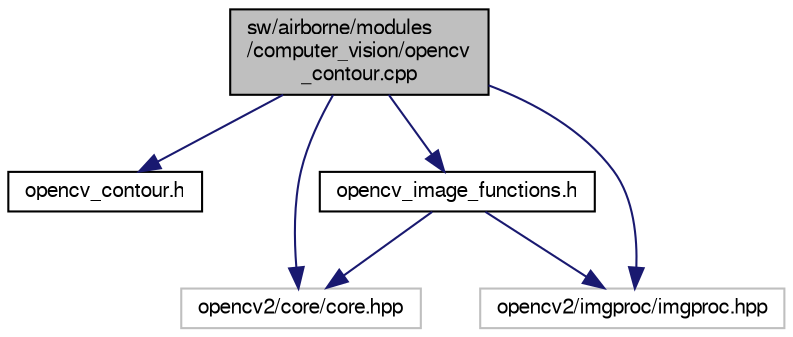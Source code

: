 digraph "sw/airborne/modules/computer_vision/opencv_contour.cpp"
{
  edge [fontname="FreeSans",fontsize="10",labelfontname="FreeSans",labelfontsize="10"];
  node [fontname="FreeSans",fontsize="10",shape=record];
  Node1 [label="sw/airborne/modules\l/computer_vision/opencv\l_contour.cpp",height=0.2,width=0.4,color="black", fillcolor="grey75", style="filled", fontcolor="black"];
  Node1 -> Node2 [color="midnightblue",fontsize="10",style="solid",fontname="FreeSans"];
  Node2 [label="opencv_contour.h",height=0.2,width=0.4,color="black", fillcolor="white", style="filled",URL="$opencv__contour_8h.html",tooltip="Detects contours of an obstacle used in the autonomous drone racing. "];
  Node1 -> Node3 [color="midnightblue",fontsize="10",style="solid",fontname="FreeSans"];
  Node3 [label="opencv2/core/core.hpp",height=0.2,width=0.4,color="grey75", fillcolor="white", style="filled"];
  Node1 -> Node4 [color="midnightblue",fontsize="10",style="solid",fontname="FreeSans"];
  Node4 [label="opencv2/imgproc/imgproc.hpp",height=0.2,width=0.4,color="grey75", fillcolor="white", style="filled"];
  Node1 -> Node5 [color="midnightblue",fontsize="10",style="solid",fontname="FreeSans"];
  Node5 [label="opencv_image_functions.h",height=0.2,width=0.4,color="black", fillcolor="white", style="filled",URL="$opencv__image__functions_8h.html",tooltip="A small library with functions to convert between the Paparazzi used YUV422 arrays and the opencv ima..."];
  Node5 -> Node3 [color="midnightblue",fontsize="10",style="solid",fontname="FreeSans"];
  Node5 -> Node4 [color="midnightblue",fontsize="10",style="solid",fontname="FreeSans"];
}
